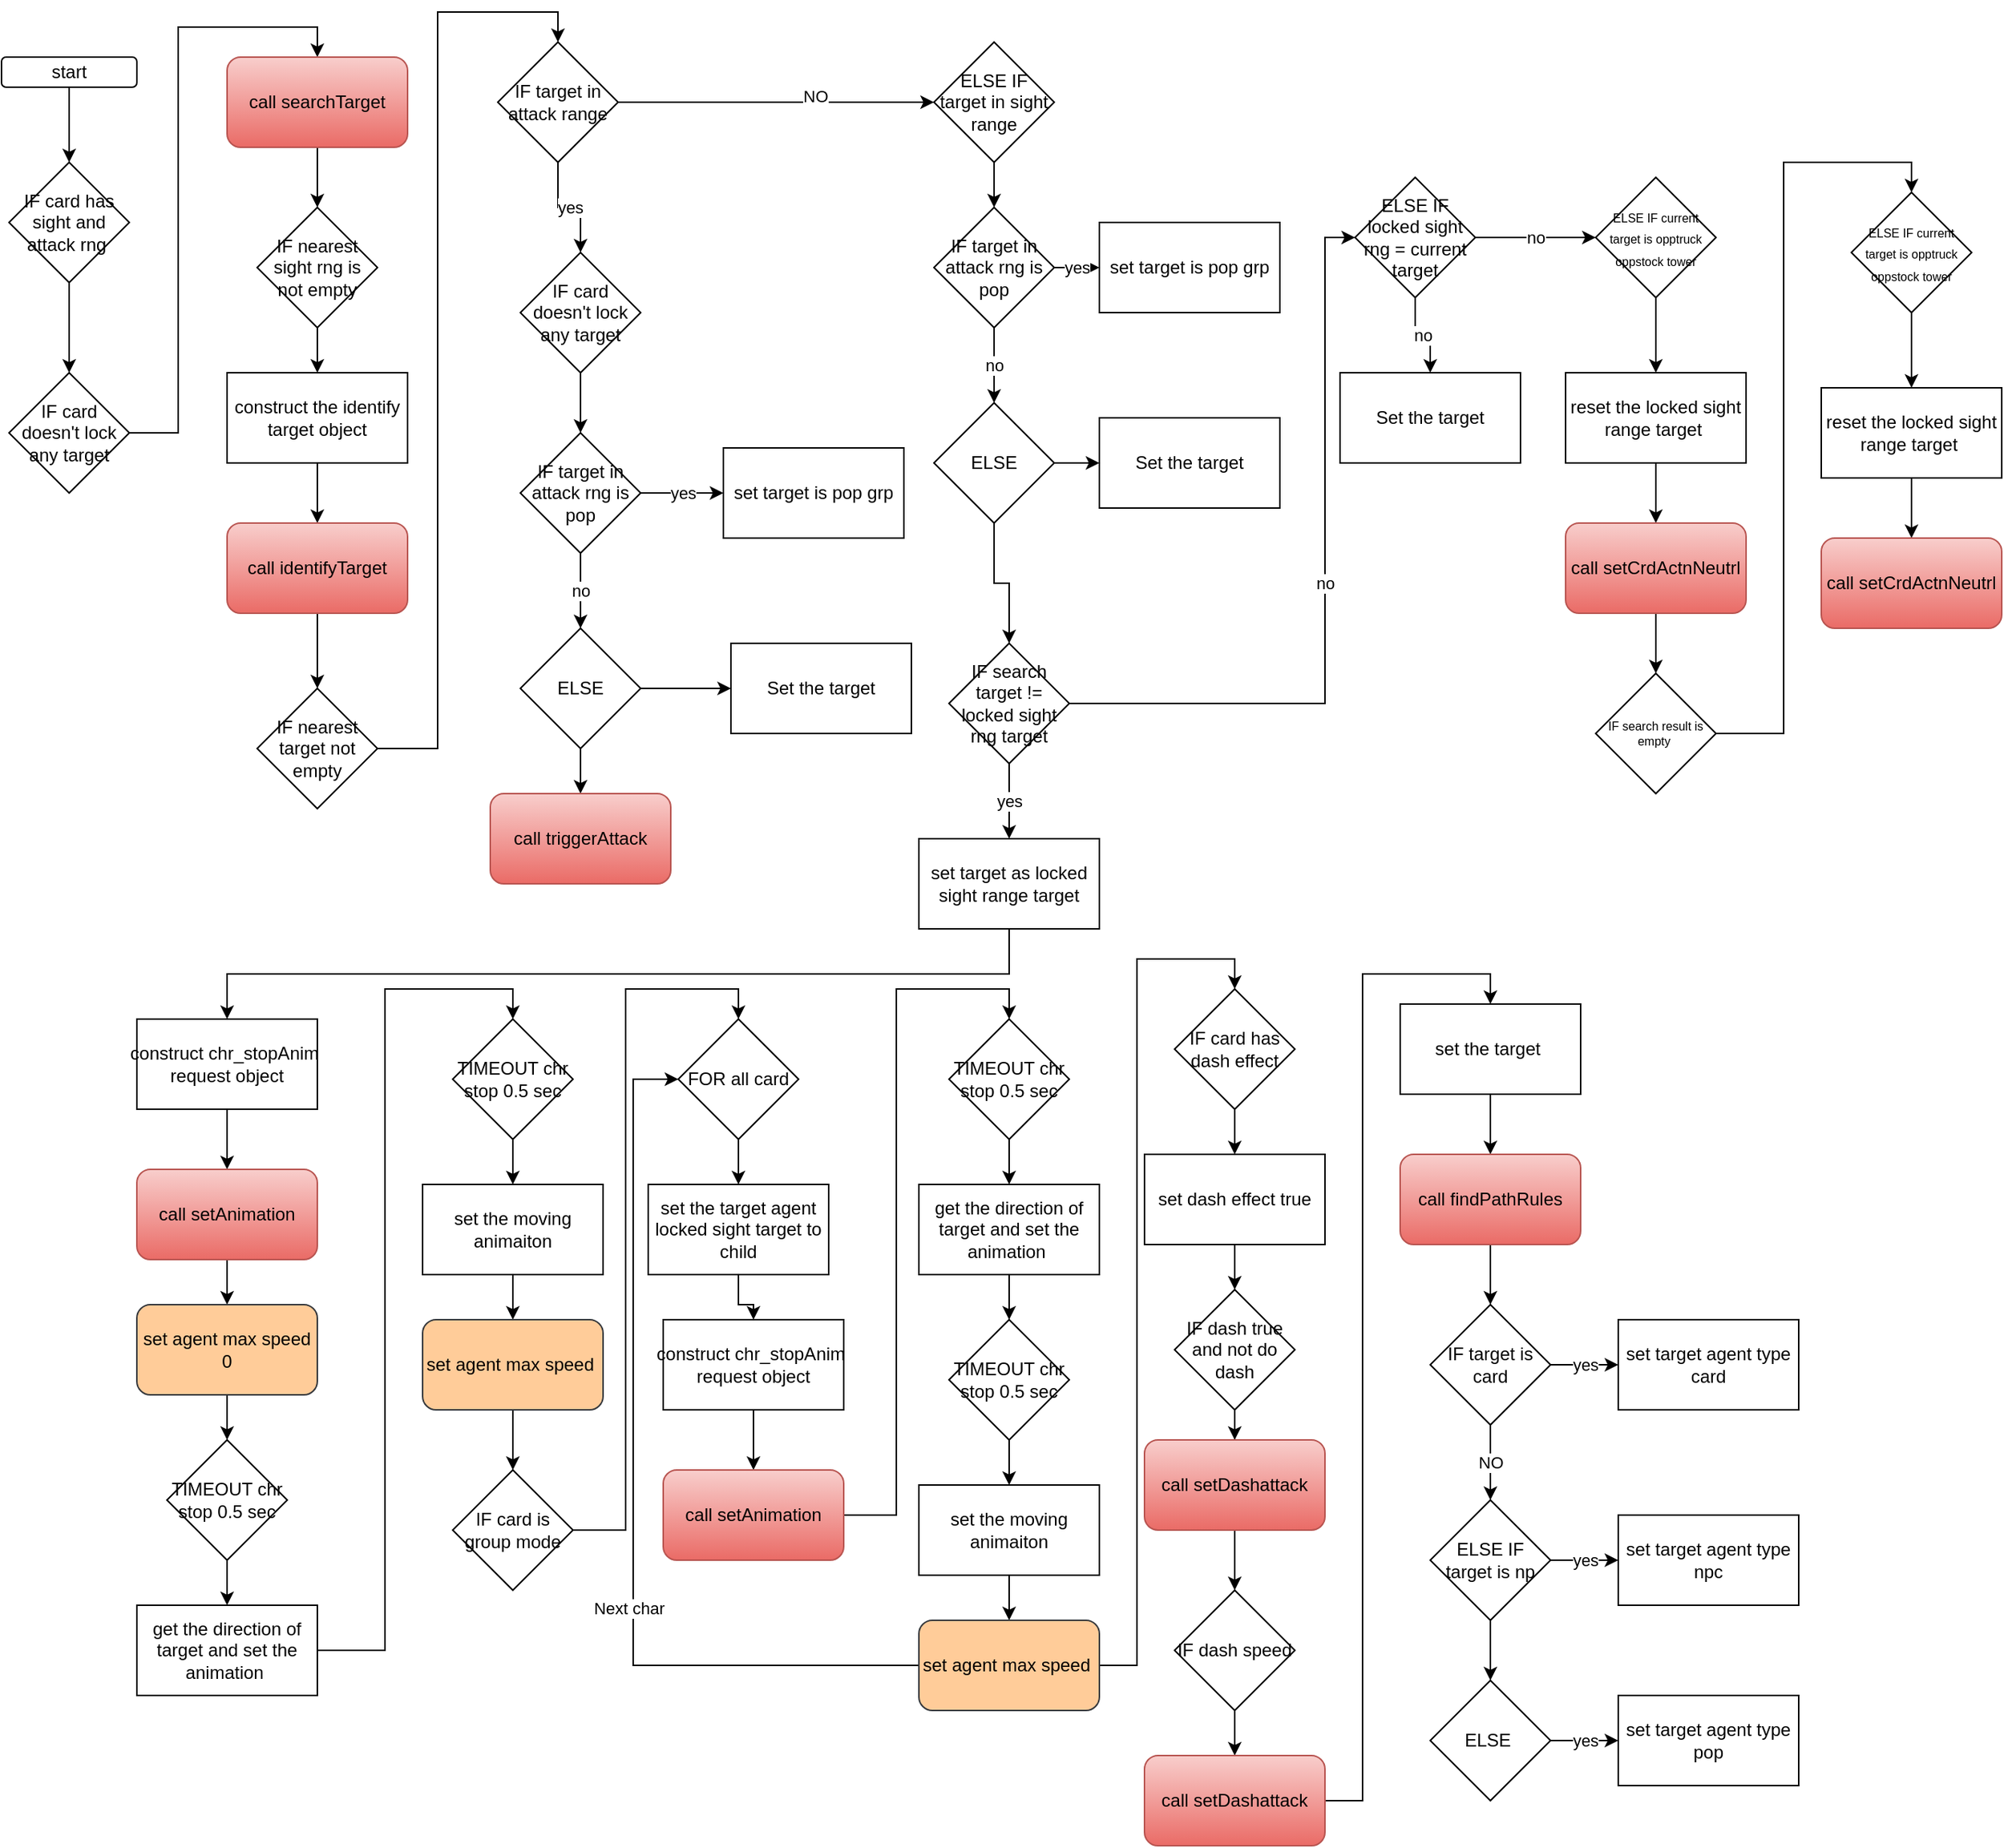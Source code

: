 <mxfile version="17.5.0" type="github">
  <diagram id="1RKU9HNqCACdmGvZMmP5" name="Page-1">
    <mxGraphModel dx="1038" dy="1679" grid="1" gridSize="10" guides="1" tooltips="1" connect="1" arrows="1" fold="1" page="1" pageScale="1" pageWidth="850" pageHeight="1100" math="0" shadow="0">
      <root>
        <mxCell id="0" />
        <mxCell id="1" parent="0" />
        <mxCell id="Ez-ZwfZhHMJORxGf13h--3" value="" style="edgeStyle=orthogonalEdgeStyle;rounded=0;orthogonalLoop=1;jettySize=auto;html=1;" edge="1" parent="1" source="Ez-ZwfZhHMJORxGf13h--1" target="Ez-ZwfZhHMJORxGf13h--2">
          <mxGeometry relative="1" as="geometry" />
        </mxCell>
        <mxCell id="Ez-ZwfZhHMJORxGf13h--1" value="start" style="rounded=1;whiteSpace=wrap;html=1;" vertex="1" parent="1">
          <mxGeometry x="80" y="30" width="90" height="20" as="geometry" />
        </mxCell>
        <mxCell id="Ez-ZwfZhHMJORxGf13h--5" value="" style="edgeStyle=orthogonalEdgeStyle;rounded=0;orthogonalLoop=1;jettySize=auto;html=1;" edge="1" parent="1" source="Ez-ZwfZhHMJORxGf13h--2" target="Ez-ZwfZhHMJORxGf13h--4">
          <mxGeometry relative="1" as="geometry" />
        </mxCell>
        <mxCell id="Ez-ZwfZhHMJORxGf13h--2" value="IF card has sight and attack rng&amp;nbsp;" style="rhombus;whiteSpace=wrap;html=1;" vertex="1" parent="1">
          <mxGeometry x="85" y="100" width="80" height="80" as="geometry" />
        </mxCell>
        <mxCell id="Ez-ZwfZhHMJORxGf13h--7" style="edgeStyle=orthogonalEdgeStyle;rounded=0;orthogonalLoop=1;jettySize=auto;html=1;entryX=0.5;entryY=0;entryDx=0;entryDy=0;" edge="1" parent="1" source="Ez-ZwfZhHMJORxGf13h--4" target="Ez-ZwfZhHMJORxGf13h--6">
          <mxGeometry relative="1" as="geometry" />
        </mxCell>
        <mxCell id="Ez-ZwfZhHMJORxGf13h--4" value="IF card doesn&#39;t lock any target&lt;span style=&quot;color: rgba(0 , 0 , 0 , 0) ; font-family: monospace ; font-size: 0px&quot;&gt;%3CmxGraphModel%3E%3Croot%3E%3CmxCell%20id%3D%220%22%2F%3E%3CmxCell%20id%3D%221%22%20parent%3D%220%22%2F%3E%3CmxCell%20id%3D%222%22%20value%3D%22call%26amp%3Bnbsp%3BsearchTarget%22%20style%3D%22rounded%3D1%3BwhiteSpace%3Dwrap%3Bhtml%3D1%3BfillColor%3D%23f8cecc%3BgradientColor%3D%23ea6b66%3BstrokeColor%3D%23b85450%3B%22%20vertex%3D%221%22%20parent%3D%221%22%3E%3CmxGeometry%20x%3D%2265%22%20y%3D%22290%22%20width%3D%22120%22%20height%3D%2260%22%20as%3D%22geometry%22%2F%3E%3C%2FmxCell%3E%3C%2Froot%3E%3C%2FmxGraphModel%3E&lt;/span&gt;" style="rhombus;whiteSpace=wrap;html=1;" vertex="1" parent="1">
          <mxGeometry x="85" y="240" width="80" height="80" as="geometry" />
        </mxCell>
        <mxCell id="Ez-ZwfZhHMJORxGf13h--9" value="" style="edgeStyle=orthogonalEdgeStyle;rounded=0;orthogonalLoop=1;jettySize=auto;html=1;" edge="1" parent="1" source="Ez-ZwfZhHMJORxGf13h--6" target="Ez-ZwfZhHMJORxGf13h--8">
          <mxGeometry relative="1" as="geometry" />
        </mxCell>
        <mxCell id="Ez-ZwfZhHMJORxGf13h--6" value="call&amp;nbsp;searchTarget" style="rounded=1;whiteSpace=wrap;html=1;fillColor=#f8cecc;gradientColor=#ea6b66;strokeColor=#b85450;" vertex="1" parent="1">
          <mxGeometry x="230" y="30" width="120" height="60" as="geometry" />
        </mxCell>
        <mxCell id="Ez-ZwfZhHMJORxGf13h--11" value="" style="edgeStyle=orthogonalEdgeStyle;rounded=0;orthogonalLoop=1;jettySize=auto;html=1;" edge="1" parent="1" source="Ez-ZwfZhHMJORxGf13h--8" target="Ez-ZwfZhHMJORxGf13h--10">
          <mxGeometry relative="1" as="geometry" />
        </mxCell>
        <mxCell id="Ez-ZwfZhHMJORxGf13h--8" value="IF nearest sight rng is not empty" style="rhombus;whiteSpace=wrap;html=1;" vertex="1" parent="1">
          <mxGeometry x="250" y="130" width="80" height="80" as="geometry" />
        </mxCell>
        <mxCell id="Ez-ZwfZhHMJORxGf13h--13" value="" style="edgeStyle=orthogonalEdgeStyle;rounded=0;orthogonalLoop=1;jettySize=auto;html=1;" edge="1" parent="1" source="Ez-ZwfZhHMJORxGf13h--10" target="Ez-ZwfZhHMJORxGf13h--12">
          <mxGeometry relative="1" as="geometry" />
        </mxCell>
        <mxCell id="Ez-ZwfZhHMJORxGf13h--10" value="construct the identify target object" style="whiteSpace=wrap;html=1;" vertex="1" parent="1">
          <mxGeometry x="230" y="240" width="120" height="60" as="geometry" />
        </mxCell>
        <mxCell id="Ez-ZwfZhHMJORxGf13h--15" value="" style="edgeStyle=orthogonalEdgeStyle;rounded=0;orthogonalLoop=1;jettySize=auto;html=1;" edge="1" parent="1" source="Ez-ZwfZhHMJORxGf13h--12" target="Ez-ZwfZhHMJORxGf13h--14">
          <mxGeometry relative="1" as="geometry" />
        </mxCell>
        <mxCell id="Ez-ZwfZhHMJORxGf13h--12" value="call&amp;nbsp;identifyTarget" style="rounded=1;whiteSpace=wrap;html=1;fillColor=#f8cecc;gradientColor=#ea6b66;strokeColor=#b85450;" vertex="1" parent="1">
          <mxGeometry x="230" y="340" width="120" height="60" as="geometry" />
        </mxCell>
        <mxCell id="Ez-ZwfZhHMJORxGf13h--17" value="" style="edgeStyle=orthogonalEdgeStyle;rounded=0;orthogonalLoop=1;jettySize=auto;html=1;entryX=0.5;entryY=0;entryDx=0;entryDy=0;" edge="1" parent="1" source="Ez-ZwfZhHMJORxGf13h--14" target="Ez-ZwfZhHMJORxGf13h--16">
          <mxGeometry relative="1" as="geometry" />
        </mxCell>
        <mxCell id="Ez-ZwfZhHMJORxGf13h--14" value="IF nearest target not empty" style="rhombus;whiteSpace=wrap;html=1;" vertex="1" parent="1">
          <mxGeometry x="250" y="450" width="80" height="80" as="geometry" />
        </mxCell>
        <mxCell id="Ez-ZwfZhHMJORxGf13h--19" value="yes" style="edgeStyle=orthogonalEdgeStyle;rounded=0;orthogonalLoop=1;jettySize=auto;html=1;" edge="1" parent="1" source="Ez-ZwfZhHMJORxGf13h--16" target="Ez-ZwfZhHMJORxGf13h--18">
          <mxGeometry relative="1" as="geometry" />
        </mxCell>
        <mxCell id="Ez-ZwfZhHMJORxGf13h--37" value="" style="edgeStyle=orthogonalEdgeStyle;rounded=0;orthogonalLoop=1;jettySize=auto;html=1;" edge="1" parent="1" source="Ez-ZwfZhHMJORxGf13h--16" target="Ez-ZwfZhHMJORxGf13h--36">
          <mxGeometry relative="1" as="geometry" />
        </mxCell>
        <mxCell id="Ez-ZwfZhHMJORxGf13h--38" value="NO" style="edgeLabel;html=1;align=center;verticalAlign=middle;resizable=0;points=[];" vertex="1" connectable="0" parent="Ez-ZwfZhHMJORxGf13h--37">
          <mxGeometry x="0.246" y="4" relative="1" as="geometry">
            <mxPoint as="offset" />
          </mxGeometry>
        </mxCell>
        <mxCell id="Ez-ZwfZhHMJORxGf13h--16" value="IF target in attack range" style="rhombus;whiteSpace=wrap;html=1;" vertex="1" parent="1">
          <mxGeometry x="410" y="20" width="80" height="80" as="geometry" />
        </mxCell>
        <mxCell id="Ez-ZwfZhHMJORxGf13h--21" value="" style="edgeStyle=orthogonalEdgeStyle;rounded=0;orthogonalLoop=1;jettySize=auto;html=1;" edge="1" parent="1" source="Ez-ZwfZhHMJORxGf13h--18" target="Ez-ZwfZhHMJORxGf13h--20">
          <mxGeometry relative="1" as="geometry" />
        </mxCell>
        <mxCell id="Ez-ZwfZhHMJORxGf13h--18" value="IF card doesn&#39;t lock any target" style="rhombus;whiteSpace=wrap;html=1;" vertex="1" parent="1">
          <mxGeometry x="425" y="160" width="80" height="80" as="geometry" />
        </mxCell>
        <mxCell id="Ez-ZwfZhHMJORxGf13h--23" value="yes" style="edgeStyle=orthogonalEdgeStyle;rounded=0;orthogonalLoop=1;jettySize=auto;html=1;" edge="1" parent="1" source="Ez-ZwfZhHMJORxGf13h--20" target="Ez-ZwfZhHMJORxGf13h--22">
          <mxGeometry relative="1" as="geometry" />
        </mxCell>
        <mxCell id="Ez-ZwfZhHMJORxGf13h--27" value="no" style="edgeStyle=orthogonalEdgeStyle;rounded=0;orthogonalLoop=1;jettySize=auto;html=1;" edge="1" parent="1" source="Ez-ZwfZhHMJORxGf13h--20" target="Ez-ZwfZhHMJORxGf13h--26">
          <mxGeometry relative="1" as="geometry" />
        </mxCell>
        <mxCell id="Ez-ZwfZhHMJORxGf13h--20" value="IF target in attack rng is pop" style="rhombus;whiteSpace=wrap;html=1;" vertex="1" parent="1">
          <mxGeometry x="425" y="280" width="80" height="80" as="geometry" />
        </mxCell>
        <mxCell id="Ez-ZwfZhHMJORxGf13h--22" value="set target is pop grp" style="whiteSpace=wrap;html=1;" vertex="1" parent="1">
          <mxGeometry x="560" y="290" width="120" height="60" as="geometry" />
        </mxCell>
        <mxCell id="Ez-ZwfZhHMJORxGf13h--29" value="" style="edgeStyle=orthogonalEdgeStyle;rounded=0;orthogonalLoop=1;jettySize=auto;html=1;" edge="1" parent="1" source="Ez-ZwfZhHMJORxGf13h--26" target="Ez-ZwfZhHMJORxGf13h--28">
          <mxGeometry relative="1" as="geometry" />
        </mxCell>
        <mxCell id="Ez-ZwfZhHMJORxGf13h--35" value="" style="edgeStyle=orthogonalEdgeStyle;rounded=0;orthogonalLoop=1;jettySize=auto;html=1;" edge="1" parent="1" source="Ez-ZwfZhHMJORxGf13h--26" target="Ez-ZwfZhHMJORxGf13h--34">
          <mxGeometry relative="1" as="geometry" />
        </mxCell>
        <mxCell id="Ez-ZwfZhHMJORxGf13h--26" value="ELSE" style="rhombus;whiteSpace=wrap;html=1;" vertex="1" parent="1">
          <mxGeometry x="425" y="410" width="80" height="80" as="geometry" />
        </mxCell>
        <mxCell id="Ez-ZwfZhHMJORxGf13h--28" value="Set the target" style="whiteSpace=wrap;html=1;" vertex="1" parent="1">
          <mxGeometry x="565" y="420" width="120" height="60" as="geometry" />
        </mxCell>
        <mxCell id="Ez-ZwfZhHMJORxGf13h--34" value="call triggerAttack" style="rounded=1;whiteSpace=wrap;html=1;fillColor=#f8cecc;gradientColor=#ea6b66;strokeColor=#b85450;" vertex="1" parent="1">
          <mxGeometry x="405" y="520" width="120" height="60" as="geometry" />
        </mxCell>
        <mxCell id="Ez-ZwfZhHMJORxGf13h--45" value="" style="edgeStyle=orthogonalEdgeStyle;rounded=0;orthogonalLoop=1;jettySize=auto;html=1;" edge="1" parent="1" source="Ez-ZwfZhHMJORxGf13h--36" target="Ez-ZwfZhHMJORxGf13h--41">
          <mxGeometry relative="1" as="geometry" />
        </mxCell>
        <mxCell id="Ez-ZwfZhHMJORxGf13h--36" value="ELSE IF target in sight range" style="rhombus;whiteSpace=wrap;html=1;" vertex="1" parent="1">
          <mxGeometry x="700" y="20" width="80" height="80" as="geometry" />
        </mxCell>
        <mxCell id="Ez-ZwfZhHMJORxGf13h--39" value="yes" style="edgeStyle=orthogonalEdgeStyle;rounded=0;orthogonalLoop=1;jettySize=auto;html=1;" edge="1" parent="1" source="Ez-ZwfZhHMJORxGf13h--41" target="Ez-ZwfZhHMJORxGf13h--42">
          <mxGeometry relative="1" as="geometry" />
        </mxCell>
        <mxCell id="Ez-ZwfZhHMJORxGf13h--40" value="no" style="edgeStyle=orthogonalEdgeStyle;rounded=0;orthogonalLoop=1;jettySize=auto;html=1;" edge="1" parent="1" source="Ez-ZwfZhHMJORxGf13h--41" target="Ez-ZwfZhHMJORxGf13h--43">
          <mxGeometry relative="1" as="geometry" />
        </mxCell>
        <mxCell id="Ez-ZwfZhHMJORxGf13h--41" value="IF target in attack rng is pop" style="rhombus;whiteSpace=wrap;html=1;" vertex="1" parent="1">
          <mxGeometry x="700" y="130" width="80" height="80" as="geometry" />
        </mxCell>
        <mxCell id="Ez-ZwfZhHMJORxGf13h--42" value="set target is pop grp" style="whiteSpace=wrap;html=1;" vertex="1" parent="1">
          <mxGeometry x="810" y="140" width="120" height="60" as="geometry" />
        </mxCell>
        <mxCell id="Ez-ZwfZhHMJORxGf13h--46" value="" style="edgeStyle=orthogonalEdgeStyle;rounded=0;orthogonalLoop=1;jettySize=auto;html=1;" edge="1" parent="1" source="Ez-ZwfZhHMJORxGf13h--43" target="Ez-ZwfZhHMJORxGf13h--44">
          <mxGeometry relative="1" as="geometry" />
        </mxCell>
        <mxCell id="Ez-ZwfZhHMJORxGf13h--48" value="" style="edgeStyle=orthogonalEdgeStyle;rounded=0;orthogonalLoop=1;jettySize=auto;html=1;" edge="1" parent="1" source="Ez-ZwfZhHMJORxGf13h--43" target="Ez-ZwfZhHMJORxGf13h--47">
          <mxGeometry relative="1" as="geometry" />
        </mxCell>
        <mxCell id="Ez-ZwfZhHMJORxGf13h--43" value="ELSE" style="rhombus;whiteSpace=wrap;html=1;" vertex="1" parent="1">
          <mxGeometry x="700" y="260" width="80" height="80" as="geometry" />
        </mxCell>
        <mxCell id="Ez-ZwfZhHMJORxGf13h--44" value="Set the target" style="whiteSpace=wrap;html=1;" vertex="1" parent="1">
          <mxGeometry x="810" y="270" width="120" height="60" as="geometry" />
        </mxCell>
        <mxCell id="Ez-ZwfZhHMJORxGf13h--50" value="yes" style="edgeStyle=orthogonalEdgeStyle;rounded=0;orthogonalLoop=1;jettySize=auto;html=1;" edge="1" parent="1" source="Ez-ZwfZhHMJORxGf13h--47" target="Ez-ZwfZhHMJORxGf13h--49">
          <mxGeometry relative="1" as="geometry" />
        </mxCell>
        <mxCell id="Ez-ZwfZhHMJORxGf13h--126" value="no" style="edgeStyle=orthogonalEdgeStyle;rounded=0;orthogonalLoop=1;jettySize=auto;html=1;" edge="1" parent="1" source="Ez-ZwfZhHMJORxGf13h--47" target="Ez-ZwfZhHMJORxGf13h--125">
          <mxGeometry relative="1" as="geometry">
            <Array as="points">
              <mxPoint x="960" y="460" />
              <mxPoint x="960" y="150" />
            </Array>
          </mxGeometry>
        </mxCell>
        <mxCell id="Ez-ZwfZhHMJORxGf13h--47" value="IF search target != locked sight rng target" style="rhombus;whiteSpace=wrap;html=1;" vertex="1" parent="1">
          <mxGeometry x="710" y="420" width="80" height="80" as="geometry" />
        </mxCell>
        <mxCell id="Ez-ZwfZhHMJORxGf13h--53" style="edgeStyle=orthogonalEdgeStyle;rounded=0;orthogonalLoop=1;jettySize=auto;html=1;entryX=0.5;entryY=0;entryDx=0;entryDy=0;" edge="1" parent="1" source="Ez-ZwfZhHMJORxGf13h--49" target="Ez-ZwfZhHMJORxGf13h--52">
          <mxGeometry relative="1" as="geometry">
            <Array as="points">
              <mxPoint x="750" y="640" />
              <mxPoint x="230" y="640" />
            </Array>
          </mxGeometry>
        </mxCell>
        <mxCell id="Ez-ZwfZhHMJORxGf13h--49" value="set target as locked sight range target" style="whiteSpace=wrap;html=1;" vertex="1" parent="1">
          <mxGeometry x="690" y="550" width="120" height="60" as="geometry" />
        </mxCell>
        <mxCell id="Ez-ZwfZhHMJORxGf13h--55" value="" style="edgeStyle=orthogonalEdgeStyle;rounded=0;orthogonalLoop=1;jettySize=auto;html=1;" edge="1" parent="1" source="Ez-ZwfZhHMJORxGf13h--52" target="Ez-ZwfZhHMJORxGf13h--54">
          <mxGeometry relative="1" as="geometry" />
        </mxCell>
        <mxCell id="Ez-ZwfZhHMJORxGf13h--52" value="construct&amp;nbsp;chr_stopAnim&amp;nbsp;&lt;br&gt;request object" style="rounded=0;whiteSpace=wrap;html=1;" vertex="1" parent="1">
          <mxGeometry x="170" y="670" width="120" height="60" as="geometry" />
        </mxCell>
        <mxCell id="Ez-ZwfZhHMJORxGf13h--57" value="" style="edgeStyle=orthogonalEdgeStyle;rounded=0;orthogonalLoop=1;jettySize=auto;html=1;" edge="1" parent="1" source="Ez-ZwfZhHMJORxGf13h--54" target="Ez-ZwfZhHMJORxGf13h--56">
          <mxGeometry relative="1" as="geometry" />
        </mxCell>
        <mxCell id="Ez-ZwfZhHMJORxGf13h--54" value="call setAnimation" style="rounded=1;whiteSpace=wrap;html=1;fillColor=#f8cecc;gradientColor=#ea6b66;strokeColor=#b85450;" vertex="1" parent="1">
          <mxGeometry x="170" y="770" width="120" height="60" as="geometry" />
        </mxCell>
        <mxCell id="Ez-ZwfZhHMJORxGf13h--60" value="" style="edgeStyle=orthogonalEdgeStyle;rounded=0;orthogonalLoop=1;jettySize=auto;html=1;" edge="1" parent="1" source="Ez-ZwfZhHMJORxGf13h--56" target="Ez-ZwfZhHMJORxGf13h--58">
          <mxGeometry relative="1" as="geometry" />
        </mxCell>
        <mxCell id="Ez-ZwfZhHMJORxGf13h--56" value="set agent max speed 0" style="rounded=1;whiteSpace=wrap;html=1;fillColor=#ffcc99;strokeColor=#36393d;" vertex="1" parent="1">
          <mxGeometry x="170" y="860" width="120" height="60" as="geometry" />
        </mxCell>
        <mxCell id="Ez-ZwfZhHMJORxGf13h--62" value="" style="edgeStyle=orthogonalEdgeStyle;rounded=0;orthogonalLoop=1;jettySize=auto;html=1;" edge="1" parent="1" source="Ez-ZwfZhHMJORxGf13h--58" target="Ez-ZwfZhHMJORxGf13h--61">
          <mxGeometry relative="1" as="geometry" />
        </mxCell>
        <mxCell id="Ez-ZwfZhHMJORxGf13h--58" value="TIMEOUT chr stop 0.5 sec" style="rhombus;whiteSpace=wrap;html=1;" vertex="1" parent="1">
          <mxGeometry x="190" y="950" width="80" height="80" as="geometry" />
        </mxCell>
        <mxCell id="Ez-ZwfZhHMJORxGf13h--66" style="edgeStyle=orthogonalEdgeStyle;rounded=0;orthogonalLoop=1;jettySize=auto;html=1;entryX=0.5;entryY=0;entryDx=0;entryDy=0;" edge="1" parent="1" source="Ez-ZwfZhHMJORxGf13h--61" target="Ez-ZwfZhHMJORxGf13h--64">
          <mxGeometry relative="1" as="geometry" />
        </mxCell>
        <mxCell id="Ez-ZwfZhHMJORxGf13h--61" value="get the direction of target and set the animation&amp;nbsp;" style="rounded=0;whiteSpace=wrap;html=1;" vertex="1" parent="1">
          <mxGeometry x="170" y="1060" width="120" height="60" as="geometry" />
        </mxCell>
        <mxCell id="Ez-ZwfZhHMJORxGf13h--69" value="" style="edgeStyle=orthogonalEdgeStyle;rounded=0;orthogonalLoop=1;jettySize=auto;html=1;" edge="1" parent="1" source="Ez-ZwfZhHMJORxGf13h--64" target="Ez-ZwfZhHMJORxGf13h--65">
          <mxGeometry relative="1" as="geometry" />
        </mxCell>
        <mxCell id="Ez-ZwfZhHMJORxGf13h--64" value="TIMEOUT chr stop 0.5 sec" style="rhombus;whiteSpace=wrap;html=1;" vertex="1" parent="1">
          <mxGeometry x="380" y="670" width="80" height="80" as="geometry" />
        </mxCell>
        <mxCell id="Ez-ZwfZhHMJORxGf13h--68" value="" style="edgeStyle=orthogonalEdgeStyle;rounded=0;orthogonalLoop=1;jettySize=auto;html=1;" edge="1" parent="1" source="Ez-ZwfZhHMJORxGf13h--65" target="Ez-ZwfZhHMJORxGf13h--67">
          <mxGeometry relative="1" as="geometry" />
        </mxCell>
        <mxCell id="Ez-ZwfZhHMJORxGf13h--65" value="set the moving animaiton" style="rounded=0;whiteSpace=wrap;html=1;" vertex="1" parent="1">
          <mxGeometry x="360" y="780" width="120" height="60" as="geometry" />
        </mxCell>
        <mxCell id="Ez-ZwfZhHMJORxGf13h--71" value="" style="edgeStyle=orthogonalEdgeStyle;rounded=0;orthogonalLoop=1;jettySize=auto;html=1;" edge="1" parent="1" source="Ez-ZwfZhHMJORxGf13h--67" target="Ez-ZwfZhHMJORxGf13h--70">
          <mxGeometry relative="1" as="geometry" />
        </mxCell>
        <mxCell id="Ez-ZwfZhHMJORxGf13h--67" value="set agent max speed&amp;nbsp;" style="rounded=1;whiteSpace=wrap;html=1;fillColor=#ffcc99;strokeColor=#36393d;" vertex="1" parent="1">
          <mxGeometry x="360" y="870" width="120" height="60" as="geometry" />
        </mxCell>
        <mxCell id="Ez-ZwfZhHMJORxGf13h--73" value="" style="edgeStyle=orthogonalEdgeStyle;rounded=0;orthogonalLoop=1;jettySize=auto;html=1;entryX=0.5;entryY=0;entryDx=0;entryDy=0;" edge="1" parent="1" source="Ez-ZwfZhHMJORxGf13h--70" target="Ez-ZwfZhHMJORxGf13h--72">
          <mxGeometry relative="1" as="geometry" />
        </mxCell>
        <mxCell id="Ez-ZwfZhHMJORxGf13h--70" value="IF card is group mode" style="rhombus;whiteSpace=wrap;html=1;" vertex="1" parent="1">
          <mxGeometry x="380" y="970" width="80" height="80" as="geometry" />
        </mxCell>
        <mxCell id="Ez-ZwfZhHMJORxGf13h--75" value="" style="edgeStyle=orthogonalEdgeStyle;rounded=0;orthogonalLoop=1;jettySize=auto;html=1;" edge="1" parent="1" source="Ez-ZwfZhHMJORxGf13h--72" target="Ez-ZwfZhHMJORxGf13h--74">
          <mxGeometry relative="1" as="geometry" />
        </mxCell>
        <mxCell id="Ez-ZwfZhHMJORxGf13h--72" value="FOR all card" style="rhombus;whiteSpace=wrap;html=1;" vertex="1" parent="1">
          <mxGeometry x="530" y="670" width="80" height="80" as="geometry" />
        </mxCell>
        <mxCell id="Ez-ZwfZhHMJORxGf13h--78" value="" style="edgeStyle=orthogonalEdgeStyle;rounded=0;orthogonalLoop=1;jettySize=auto;html=1;" edge="1" parent="1" source="Ez-ZwfZhHMJORxGf13h--74" target="Ez-ZwfZhHMJORxGf13h--76">
          <mxGeometry relative="1" as="geometry" />
        </mxCell>
        <mxCell id="Ez-ZwfZhHMJORxGf13h--74" value="set the target agent locked sight target to child" style="whiteSpace=wrap;html=1;" vertex="1" parent="1">
          <mxGeometry x="510" y="780" width="120" height="60" as="geometry" />
        </mxCell>
        <mxCell id="Ez-ZwfZhHMJORxGf13h--80" value="" style="edgeStyle=orthogonalEdgeStyle;rounded=0;orthogonalLoop=1;jettySize=auto;html=1;" edge="1" parent="1" source="Ez-ZwfZhHMJORxGf13h--76" target="Ez-ZwfZhHMJORxGf13h--77">
          <mxGeometry relative="1" as="geometry" />
        </mxCell>
        <mxCell id="Ez-ZwfZhHMJORxGf13h--76" value="construct&amp;nbsp;chr_stopAnim&amp;nbsp;&lt;br&gt;request object" style="rounded=0;whiteSpace=wrap;html=1;" vertex="1" parent="1">
          <mxGeometry x="520" y="870" width="120" height="60" as="geometry" />
        </mxCell>
        <mxCell id="Ez-ZwfZhHMJORxGf13h--85" style="edgeStyle=orthogonalEdgeStyle;rounded=0;orthogonalLoop=1;jettySize=auto;html=1;entryX=0.5;entryY=0;entryDx=0;entryDy=0;" edge="1" parent="1" source="Ez-ZwfZhHMJORxGf13h--77" target="Ez-ZwfZhHMJORxGf13h--83">
          <mxGeometry relative="1" as="geometry" />
        </mxCell>
        <mxCell id="Ez-ZwfZhHMJORxGf13h--77" value="call setAnimation" style="rounded=1;whiteSpace=wrap;html=1;fillColor=#f8cecc;gradientColor=#ea6b66;strokeColor=#b85450;" vertex="1" parent="1">
          <mxGeometry x="520" y="970" width="120" height="60" as="geometry" />
        </mxCell>
        <mxCell id="Ez-ZwfZhHMJORxGf13h--86" value="" style="edgeStyle=orthogonalEdgeStyle;rounded=0;orthogonalLoop=1;jettySize=auto;html=1;" edge="1" parent="1" source="Ez-ZwfZhHMJORxGf13h--83" target="Ez-ZwfZhHMJORxGf13h--84">
          <mxGeometry relative="1" as="geometry" />
        </mxCell>
        <mxCell id="Ez-ZwfZhHMJORxGf13h--83" value="TIMEOUT chr stop 0.5 sec" style="rhombus;whiteSpace=wrap;html=1;" vertex="1" parent="1">
          <mxGeometry x="710" y="670" width="80" height="80" as="geometry" />
        </mxCell>
        <mxCell id="Ez-ZwfZhHMJORxGf13h--91" value="" style="edgeStyle=orthogonalEdgeStyle;rounded=0;orthogonalLoop=1;jettySize=auto;html=1;" edge="1" parent="1" source="Ez-ZwfZhHMJORxGf13h--84" target="Ez-ZwfZhHMJORxGf13h--88">
          <mxGeometry relative="1" as="geometry" />
        </mxCell>
        <mxCell id="Ez-ZwfZhHMJORxGf13h--84" value="get the direction of target and set the animation&amp;nbsp;" style="rounded=0;whiteSpace=wrap;html=1;" vertex="1" parent="1">
          <mxGeometry x="690" y="780" width="120" height="60" as="geometry" />
        </mxCell>
        <mxCell id="Ez-ZwfZhHMJORxGf13h--92" value="" style="edgeStyle=orthogonalEdgeStyle;rounded=0;orthogonalLoop=1;jettySize=auto;html=1;" edge="1" parent="1" source="Ez-ZwfZhHMJORxGf13h--88" target="Ez-ZwfZhHMJORxGf13h--89">
          <mxGeometry relative="1" as="geometry" />
        </mxCell>
        <mxCell id="Ez-ZwfZhHMJORxGf13h--88" value="TIMEOUT chr stop 0.5 sec" style="rhombus;whiteSpace=wrap;html=1;" vertex="1" parent="1">
          <mxGeometry x="710" y="870" width="80" height="80" as="geometry" />
        </mxCell>
        <mxCell id="Ez-ZwfZhHMJORxGf13h--94" value="" style="edgeStyle=orthogonalEdgeStyle;rounded=0;orthogonalLoop=1;jettySize=auto;html=1;" edge="1" parent="1" source="Ez-ZwfZhHMJORxGf13h--89" target="Ez-ZwfZhHMJORxGf13h--90">
          <mxGeometry relative="1" as="geometry" />
        </mxCell>
        <mxCell id="Ez-ZwfZhHMJORxGf13h--89" value="set the moving animaiton" style="rounded=0;whiteSpace=wrap;html=1;" vertex="1" parent="1">
          <mxGeometry x="690" y="980" width="120" height="60" as="geometry" />
        </mxCell>
        <mxCell id="Ez-ZwfZhHMJORxGf13h--95" style="edgeStyle=orthogonalEdgeStyle;rounded=0;orthogonalLoop=1;jettySize=auto;html=1;entryX=0;entryY=0.5;entryDx=0;entryDy=0;" edge="1" parent="1" source="Ez-ZwfZhHMJORxGf13h--90" target="Ez-ZwfZhHMJORxGf13h--72">
          <mxGeometry relative="1" as="geometry">
            <Array as="points">
              <mxPoint x="500" y="1100" />
              <mxPoint x="500" y="710" />
            </Array>
          </mxGeometry>
        </mxCell>
        <mxCell id="Ez-ZwfZhHMJORxGf13h--96" value="Next char" style="edgeLabel;html=1;align=center;verticalAlign=middle;resizable=0;points=[];" vertex="1" connectable="0" parent="Ez-ZwfZhHMJORxGf13h--95">
          <mxGeometry x="-0.252" y="3" relative="1" as="geometry">
            <mxPoint as="offset" />
          </mxGeometry>
        </mxCell>
        <mxCell id="Ez-ZwfZhHMJORxGf13h--98" style="edgeStyle=orthogonalEdgeStyle;rounded=0;orthogonalLoop=1;jettySize=auto;html=1;entryX=0.5;entryY=0;entryDx=0;entryDy=0;" edge="1" parent="1" source="Ez-ZwfZhHMJORxGf13h--90" target="Ez-ZwfZhHMJORxGf13h--97">
          <mxGeometry relative="1" as="geometry" />
        </mxCell>
        <mxCell id="Ez-ZwfZhHMJORxGf13h--90" value="set agent max speed&amp;nbsp;" style="rounded=1;whiteSpace=wrap;html=1;fillColor=#ffcc99;strokeColor=#36393d;" vertex="1" parent="1">
          <mxGeometry x="690" y="1070" width="120" height="60" as="geometry" />
        </mxCell>
        <mxCell id="Ez-ZwfZhHMJORxGf13h--100" value="" style="edgeStyle=orthogonalEdgeStyle;rounded=0;orthogonalLoop=1;jettySize=auto;html=1;" edge="1" parent="1" source="Ez-ZwfZhHMJORxGf13h--97" target="Ez-ZwfZhHMJORxGf13h--99">
          <mxGeometry relative="1" as="geometry" />
        </mxCell>
        <mxCell id="Ez-ZwfZhHMJORxGf13h--97" value="IF card has dash effect" style="rhombus;whiteSpace=wrap;html=1;" vertex="1" parent="1">
          <mxGeometry x="860" y="650" width="80" height="80" as="geometry" />
        </mxCell>
        <mxCell id="Ez-ZwfZhHMJORxGf13h--102" value="" style="edgeStyle=orthogonalEdgeStyle;rounded=0;orthogonalLoop=1;jettySize=auto;html=1;" edge="1" parent="1" source="Ez-ZwfZhHMJORxGf13h--99" target="Ez-ZwfZhHMJORxGf13h--101">
          <mxGeometry relative="1" as="geometry" />
        </mxCell>
        <mxCell id="Ez-ZwfZhHMJORxGf13h--99" value="set dash effect true" style="whiteSpace=wrap;html=1;" vertex="1" parent="1">
          <mxGeometry x="840" y="760" width="120" height="60" as="geometry" />
        </mxCell>
        <mxCell id="Ez-ZwfZhHMJORxGf13h--104" value="" style="edgeStyle=orthogonalEdgeStyle;rounded=0;orthogonalLoop=1;jettySize=auto;html=1;" edge="1" parent="1" source="Ez-ZwfZhHMJORxGf13h--101" target="Ez-ZwfZhHMJORxGf13h--103">
          <mxGeometry relative="1" as="geometry" />
        </mxCell>
        <mxCell id="Ez-ZwfZhHMJORxGf13h--101" value="IF dash true and not do dash" style="rhombus;whiteSpace=wrap;html=1;" vertex="1" parent="1">
          <mxGeometry x="860" y="850" width="80" height="80" as="geometry" />
        </mxCell>
        <mxCell id="Ez-ZwfZhHMJORxGf13h--106" value="" style="edgeStyle=orthogonalEdgeStyle;rounded=0;orthogonalLoop=1;jettySize=auto;html=1;" edge="1" parent="1" source="Ez-ZwfZhHMJORxGf13h--103" target="Ez-ZwfZhHMJORxGf13h--105">
          <mxGeometry relative="1" as="geometry" />
        </mxCell>
        <mxCell id="Ez-ZwfZhHMJORxGf13h--103" value="call setDashattack" style="rounded=1;whiteSpace=wrap;html=1;fillColor=#f8cecc;gradientColor=#ea6b66;strokeColor=#b85450;" vertex="1" parent="1">
          <mxGeometry x="840" y="950" width="120" height="60" as="geometry" />
        </mxCell>
        <mxCell id="Ez-ZwfZhHMJORxGf13h--108" value="" style="edgeStyle=orthogonalEdgeStyle;rounded=0;orthogonalLoop=1;jettySize=auto;html=1;" edge="1" parent="1" source="Ez-ZwfZhHMJORxGf13h--105" target="Ez-ZwfZhHMJORxGf13h--107">
          <mxGeometry relative="1" as="geometry" />
        </mxCell>
        <mxCell id="Ez-ZwfZhHMJORxGf13h--105" value="IF dash speed" style="rhombus;whiteSpace=wrap;html=1;" vertex="1" parent="1">
          <mxGeometry x="860" y="1050" width="80" height="80" as="geometry" />
        </mxCell>
        <mxCell id="Ez-ZwfZhHMJORxGf13h--110" style="edgeStyle=orthogonalEdgeStyle;rounded=0;orthogonalLoop=1;jettySize=auto;html=1;entryX=0.5;entryY=0;entryDx=0;entryDy=0;" edge="1" parent="1" source="Ez-ZwfZhHMJORxGf13h--107" target="Ez-ZwfZhHMJORxGf13h--109">
          <mxGeometry relative="1" as="geometry" />
        </mxCell>
        <mxCell id="Ez-ZwfZhHMJORxGf13h--107" value="call setDashattack" style="rounded=1;whiteSpace=wrap;html=1;fillColor=#f8cecc;gradientColor=#ea6b66;strokeColor=#b85450;" vertex="1" parent="1">
          <mxGeometry x="840" y="1160" width="120" height="60" as="geometry" />
        </mxCell>
        <mxCell id="Ez-ZwfZhHMJORxGf13h--112" value="" style="edgeStyle=orthogonalEdgeStyle;rounded=0;orthogonalLoop=1;jettySize=auto;html=1;" edge="1" parent="1" source="Ez-ZwfZhHMJORxGf13h--109" target="Ez-ZwfZhHMJORxGf13h--111">
          <mxGeometry relative="1" as="geometry" />
        </mxCell>
        <mxCell id="Ez-ZwfZhHMJORxGf13h--109" value="set the target&amp;nbsp;" style="rounded=0;whiteSpace=wrap;html=1;" vertex="1" parent="1">
          <mxGeometry x="1010" y="660" width="120" height="60" as="geometry" />
        </mxCell>
        <mxCell id="Ez-ZwfZhHMJORxGf13h--114" value="" style="edgeStyle=orthogonalEdgeStyle;rounded=0;orthogonalLoop=1;jettySize=auto;html=1;" edge="1" parent="1" source="Ez-ZwfZhHMJORxGf13h--111" target="Ez-ZwfZhHMJORxGf13h--113">
          <mxGeometry relative="1" as="geometry" />
        </mxCell>
        <mxCell id="Ez-ZwfZhHMJORxGf13h--111" value="call findPathRules" style="rounded=1;whiteSpace=wrap;html=1;fillColor=#f8cecc;gradientColor=#ea6b66;strokeColor=#b85450;" vertex="1" parent="1">
          <mxGeometry x="1010" y="760" width="120" height="60" as="geometry" />
        </mxCell>
        <mxCell id="Ez-ZwfZhHMJORxGf13h--116" value="yes" style="edgeStyle=orthogonalEdgeStyle;rounded=0;orthogonalLoop=1;jettySize=auto;html=1;" edge="1" parent="1" source="Ez-ZwfZhHMJORxGf13h--113" target="Ez-ZwfZhHMJORxGf13h--115">
          <mxGeometry relative="1" as="geometry">
            <Array as="points">
              <mxPoint x="1130" y="900" />
              <mxPoint x="1130" y="900" />
            </Array>
          </mxGeometry>
        </mxCell>
        <mxCell id="Ez-ZwfZhHMJORxGf13h--118" value="NO" style="edgeStyle=orthogonalEdgeStyle;rounded=0;orthogonalLoop=1;jettySize=auto;html=1;" edge="1" parent="1" source="Ez-ZwfZhHMJORxGf13h--113" target="Ez-ZwfZhHMJORxGf13h--117">
          <mxGeometry relative="1" as="geometry" />
        </mxCell>
        <mxCell id="Ez-ZwfZhHMJORxGf13h--113" value="IF target is card" style="rhombus;whiteSpace=wrap;html=1;" vertex="1" parent="1">
          <mxGeometry x="1030" y="860" width="80" height="80" as="geometry" />
        </mxCell>
        <mxCell id="Ez-ZwfZhHMJORxGf13h--115" value="set target agent type card" style="whiteSpace=wrap;html=1;" vertex="1" parent="1">
          <mxGeometry x="1155" y="870" width="120" height="60" as="geometry" />
        </mxCell>
        <mxCell id="Ez-ZwfZhHMJORxGf13h--120" value="yes" style="edgeStyle=orthogonalEdgeStyle;rounded=0;orthogonalLoop=1;jettySize=auto;html=1;" edge="1" parent="1" source="Ez-ZwfZhHMJORxGf13h--117" target="Ez-ZwfZhHMJORxGf13h--119">
          <mxGeometry relative="1" as="geometry" />
        </mxCell>
        <mxCell id="Ez-ZwfZhHMJORxGf13h--124" value="" style="edgeStyle=orthogonalEdgeStyle;rounded=0;orthogonalLoop=1;jettySize=auto;html=1;" edge="1" parent="1" source="Ez-ZwfZhHMJORxGf13h--117" target="Ez-ZwfZhHMJORxGf13h--122">
          <mxGeometry relative="1" as="geometry" />
        </mxCell>
        <mxCell id="Ez-ZwfZhHMJORxGf13h--117" value="ELSE IF target is np" style="rhombus;whiteSpace=wrap;html=1;" vertex="1" parent="1">
          <mxGeometry x="1030" y="990" width="80" height="80" as="geometry" />
        </mxCell>
        <mxCell id="Ez-ZwfZhHMJORxGf13h--119" value="set target agent type npc" style="whiteSpace=wrap;html=1;" vertex="1" parent="1">
          <mxGeometry x="1155" y="1000" width="120" height="60" as="geometry" />
        </mxCell>
        <mxCell id="Ez-ZwfZhHMJORxGf13h--121" value="yes" style="edgeStyle=orthogonalEdgeStyle;rounded=0;orthogonalLoop=1;jettySize=auto;html=1;" edge="1" parent="1" source="Ez-ZwfZhHMJORxGf13h--122" target="Ez-ZwfZhHMJORxGf13h--123">
          <mxGeometry relative="1" as="geometry" />
        </mxCell>
        <mxCell id="Ez-ZwfZhHMJORxGf13h--122" value="ELSE&amp;nbsp;" style="rhombus;whiteSpace=wrap;html=1;" vertex="1" parent="1">
          <mxGeometry x="1030" y="1110" width="80" height="80" as="geometry" />
        </mxCell>
        <mxCell id="Ez-ZwfZhHMJORxGf13h--123" value="set target agent type pop" style="whiteSpace=wrap;html=1;" vertex="1" parent="1">
          <mxGeometry x="1155" y="1120" width="120" height="60" as="geometry" />
        </mxCell>
        <mxCell id="Ez-ZwfZhHMJORxGf13h--128" value="no" style="edgeStyle=orthogonalEdgeStyle;rounded=0;orthogonalLoop=1;jettySize=auto;html=1;" edge="1" parent="1" source="Ez-ZwfZhHMJORxGf13h--125" target="Ez-ZwfZhHMJORxGf13h--127">
          <mxGeometry relative="1" as="geometry" />
        </mxCell>
        <mxCell id="Ez-ZwfZhHMJORxGf13h--130" value="no" style="edgeStyle=orthogonalEdgeStyle;rounded=0;orthogonalLoop=1;jettySize=auto;html=1;" edge="1" parent="1" source="Ez-ZwfZhHMJORxGf13h--125" target="Ez-ZwfZhHMJORxGf13h--129">
          <mxGeometry relative="1" as="geometry" />
        </mxCell>
        <mxCell id="Ez-ZwfZhHMJORxGf13h--125" value="ELSE IF locked sight rng = current target" style="rhombus;whiteSpace=wrap;html=1;" vertex="1" parent="1">
          <mxGeometry x="980" y="110" width="80" height="80" as="geometry" />
        </mxCell>
        <mxCell id="Ez-ZwfZhHMJORxGf13h--127" value="Set the target" style="whiteSpace=wrap;html=1;" vertex="1" parent="1">
          <mxGeometry x="970" y="240" width="120" height="60" as="geometry" />
        </mxCell>
        <mxCell id="Ez-ZwfZhHMJORxGf13h--133" value="" style="edgeStyle=orthogonalEdgeStyle;rounded=0;orthogonalLoop=1;jettySize=auto;html=1;fontSize=8;" edge="1" parent="1" source="Ez-ZwfZhHMJORxGf13h--129" target="Ez-ZwfZhHMJORxGf13h--132">
          <mxGeometry relative="1" as="geometry" />
        </mxCell>
        <mxCell id="Ez-ZwfZhHMJORxGf13h--129" value="&lt;font style=&quot;font-size: 8px&quot;&gt;ELSE IF current target is opptruck oppstock tower&lt;/font&gt;" style="rhombus;whiteSpace=wrap;html=1;" vertex="1" parent="1">
          <mxGeometry x="1140" y="110" width="80" height="80" as="geometry" />
        </mxCell>
        <mxCell id="Ez-ZwfZhHMJORxGf13h--135" value="" style="edgeStyle=orthogonalEdgeStyle;rounded=0;orthogonalLoop=1;jettySize=auto;html=1;fontSize=8;" edge="1" parent="1" source="Ez-ZwfZhHMJORxGf13h--132" target="Ez-ZwfZhHMJORxGf13h--134">
          <mxGeometry relative="1" as="geometry" />
        </mxCell>
        <mxCell id="Ez-ZwfZhHMJORxGf13h--132" value="reset the locked sight range target&amp;nbsp;" style="whiteSpace=wrap;html=1;" vertex="1" parent="1">
          <mxGeometry x="1120" y="240" width="120" height="60" as="geometry" />
        </mxCell>
        <mxCell id="Ez-ZwfZhHMJORxGf13h--137" value="" style="edgeStyle=orthogonalEdgeStyle;rounded=0;orthogonalLoop=1;jettySize=auto;html=1;fontSize=8;" edge="1" parent="1" source="Ez-ZwfZhHMJORxGf13h--134" target="Ez-ZwfZhHMJORxGf13h--136">
          <mxGeometry relative="1" as="geometry" />
        </mxCell>
        <mxCell id="Ez-ZwfZhHMJORxGf13h--134" value="call&amp;nbsp;setCrdActnNeutrl" style="rounded=1;whiteSpace=wrap;html=1;fillColor=#f8cecc;gradientColor=#ea6b66;strokeColor=#b85450;" vertex="1" parent="1">
          <mxGeometry x="1120" y="340" width="120" height="60" as="geometry" />
        </mxCell>
        <mxCell id="Ez-ZwfZhHMJORxGf13h--147" style="edgeStyle=orthogonalEdgeStyle;rounded=0;orthogonalLoop=1;jettySize=auto;html=1;entryX=0.5;entryY=0;entryDx=0;entryDy=0;fontSize=8;" edge="1" parent="1" source="Ez-ZwfZhHMJORxGf13h--136" target="Ez-ZwfZhHMJORxGf13h--144">
          <mxGeometry relative="1" as="geometry" />
        </mxCell>
        <mxCell id="Ez-ZwfZhHMJORxGf13h--136" value="IF search result is empty&amp;nbsp;" style="rhombus;whiteSpace=wrap;html=1;fontSize=8;" vertex="1" parent="1">
          <mxGeometry x="1140" y="440" width="80" height="80" as="geometry" />
        </mxCell>
        <mxCell id="Ez-ZwfZhHMJORxGf13h--148" value="" style="edgeStyle=orthogonalEdgeStyle;rounded=0;orthogonalLoop=1;jettySize=auto;html=1;fontSize=8;" edge="1" parent="1" source="Ez-ZwfZhHMJORxGf13h--144" target="Ez-ZwfZhHMJORxGf13h--145">
          <mxGeometry relative="1" as="geometry" />
        </mxCell>
        <mxCell id="Ez-ZwfZhHMJORxGf13h--144" value="&lt;font style=&quot;font-size: 8px&quot;&gt;ELSE IF current target is opptruck oppstock tower&lt;/font&gt;" style="rhombus;whiteSpace=wrap;html=1;" vertex="1" parent="1">
          <mxGeometry x="1310" y="120" width="80" height="80" as="geometry" />
        </mxCell>
        <mxCell id="Ez-ZwfZhHMJORxGf13h--149" value="" style="edgeStyle=orthogonalEdgeStyle;rounded=0;orthogonalLoop=1;jettySize=auto;html=1;fontSize=8;" edge="1" parent="1" source="Ez-ZwfZhHMJORxGf13h--145" target="Ez-ZwfZhHMJORxGf13h--146">
          <mxGeometry relative="1" as="geometry" />
        </mxCell>
        <mxCell id="Ez-ZwfZhHMJORxGf13h--145" value="reset the locked sight range target&amp;nbsp;" style="whiteSpace=wrap;html=1;" vertex="1" parent="1">
          <mxGeometry x="1290" y="250" width="120" height="60" as="geometry" />
        </mxCell>
        <mxCell id="Ez-ZwfZhHMJORxGf13h--146" value="call&amp;nbsp;setCrdActnNeutrl" style="rounded=1;whiteSpace=wrap;html=1;fillColor=#f8cecc;gradientColor=#ea6b66;strokeColor=#b85450;" vertex="1" parent="1">
          <mxGeometry x="1290" y="350" width="120" height="60" as="geometry" />
        </mxCell>
      </root>
    </mxGraphModel>
  </diagram>
</mxfile>
